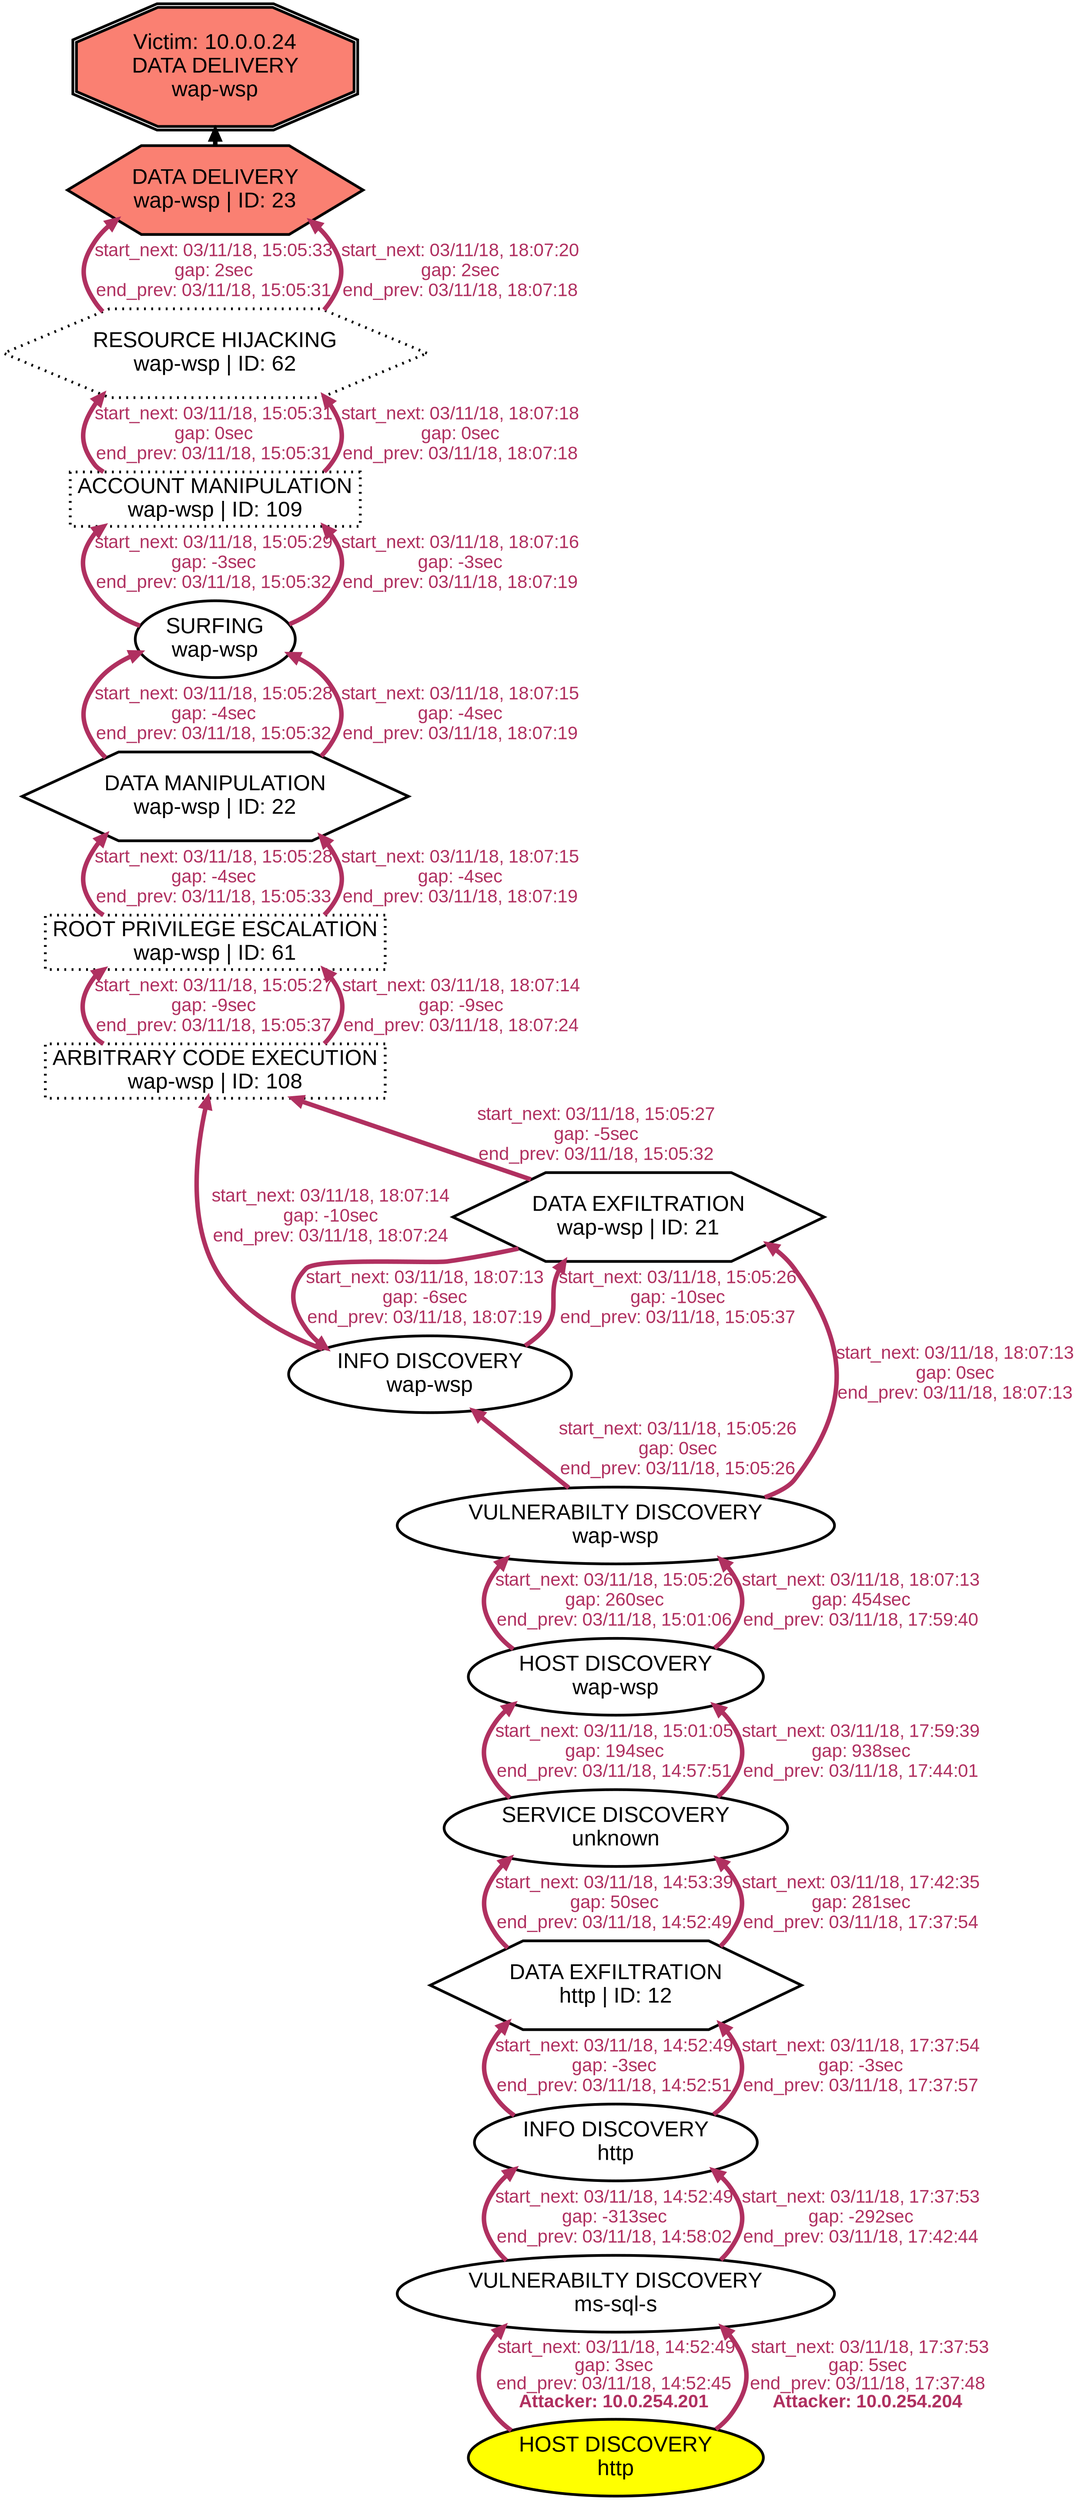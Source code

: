 digraph DATADELIVERYwapwsp {
rankdir="BT"; 
 graph [ nodesep="0.1", ranksep="0.02"] 
 node [ fontname=Arial, fontsize=24,penwidth=3]; 
 edge [ fontname=Arial, fontsize=20,penwidth=5 ];
"Victim: 10.0.0.24
DATA DELIVERY
wap-wsp" [shape=doubleoctagon, style=filled, fillcolor=salmon];
{ rank = max; "Victim: 10.0.0.24
DATA DELIVERY
wap-wsp"}
"DATA DELIVERY
wap-wsp | ID: 23" -> "Victim: 10.0.0.24
DATA DELIVERY
wap-wsp"
"DATA DELIVERY
wap-wsp | ID: 23" [style=filled, fillcolor= salmon]
{ rank=same; "DATA DELIVERY
wap-wsp | ID: 23"}
"HOST DISCOVERY
http" [style=filled, fillcolor= yellow]
"HOST DISCOVERY
http" -> "VULNERABILTY DISCOVERY
ms-sql-s" [ color=maroon] [label=<<font color="maroon"> start_next: 03/11/18, 14:52:49<br/>gap: 3sec<br/>end_prev: 03/11/18, 14:52:45</font><br/><font color="maroon"><b>Attacker: 10.0.254.201</b></font>>]
"VULNERABILTY DISCOVERY
ms-sql-s" -> "INFO DISCOVERY
http" [ label="start_next: 03/11/18, 14:52:49
gap: -313sec
end_prev: 03/11/18, 14:58:02"][ fontcolor="maroon" color=maroon]
"INFO DISCOVERY
http" -> "DATA EXFILTRATION
http | ID: 12" [ label="start_next: 03/11/18, 14:52:49
gap: -3sec
end_prev: 03/11/18, 14:52:51"][ fontcolor="maroon" color=maroon]
"DATA EXFILTRATION
http | ID: 12" -> "SERVICE DISCOVERY
unknown" [ label="start_next: 03/11/18, 14:53:39
gap: 50sec
end_prev: 03/11/18, 14:52:49"][ fontcolor="maroon" color=maroon]
"SERVICE DISCOVERY
unknown" -> "HOST DISCOVERY
wap-wsp" [ label="start_next: 03/11/18, 15:01:05
gap: 194sec
end_prev: 03/11/18, 14:57:51"][ fontcolor="maroon" color=maroon]
"HOST DISCOVERY
wap-wsp" -> "VULNERABILTY DISCOVERY
wap-wsp" [ label="start_next: 03/11/18, 15:05:26
gap: 260sec
end_prev: 03/11/18, 15:01:06"][ fontcolor="maroon" color=maroon]
"VULNERABILTY DISCOVERY
wap-wsp" -> "INFO DISCOVERY
wap-wsp" [ label="start_next: 03/11/18, 15:05:26
gap: 0sec
end_prev: 03/11/18, 15:05:26"][ fontcolor="maroon" color=maroon]
"INFO DISCOVERY
wap-wsp" -> "DATA EXFILTRATION
wap-wsp | ID: 21" [ label="start_next: 03/11/18, 15:05:26
gap: -10sec
end_prev: 03/11/18, 15:05:37"][ fontcolor="maroon" color=maroon]
"DATA EXFILTRATION
wap-wsp | ID: 21" -> "ARBITRARY CODE EXECUTION
wap-wsp | ID: 108" [ label="start_next: 03/11/18, 15:05:27
gap: -5sec
end_prev: 03/11/18, 15:05:32"][ fontcolor="maroon" color=maroon]
"ARBITRARY CODE EXECUTION
wap-wsp | ID: 108" -> "ROOT PRIVILEGE ESCALATION
wap-wsp | ID: 61" [ label="start_next: 03/11/18, 15:05:27
gap: -9sec
end_prev: 03/11/18, 15:05:37"][ fontcolor="maroon" color=maroon]
"ROOT PRIVILEGE ESCALATION
wap-wsp | ID: 61" -> "DATA MANIPULATION
wap-wsp | ID: 22" [ label="start_next: 03/11/18, 15:05:28
gap: -4sec
end_prev: 03/11/18, 15:05:33"][ fontcolor="maroon" color=maroon]
"DATA MANIPULATION
wap-wsp | ID: 22" -> "SURFING
wap-wsp" [ label="start_next: 03/11/18, 15:05:28
gap: -4sec
end_prev: 03/11/18, 15:05:32"][ fontcolor="maroon" color=maroon]
"SURFING
wap-wsp" -> "ACCOUNT MANIPULATION
wap-wsp | ID: 109" [ label="start_next: 03/11/18, 15:05:29
gap: -3sec
end_prev: 03/11/18, 15:05:32"][ fontcolor="maroon" color=maroon]
"ACCOUNT MANIPULATION
wap-wsp | ID: 109" -> "RESOURCE HIJACKING
wap-wsp | ID: 62" [ label="start_next: 03/11/18, 15:05:31
gap: 0sec
end_prev: 03/11/18, 15:05:31"][ fontcolor="maroon" color=maroon]
"RESOURCE HIJACKING
wap-wsp | ID: 62" -> "DATA DELIVERY
wap-wsp | ID: 23" [ label="start_next: 03/11/18, 15:05:33
gap: 2sec
end_prev: 03/11/18, 15:05:31"][ fontcolor="maroon" color=maroon]
"HOST DISCOVERY
http" [style=filled, fillcolor= yellow]
"HOST DISCOVERY
http" -> "VULNERABILTY DISCOVERY
ms-sql-s" [ color=maroon] [label=<<font color="maroon"> start_next: 03/11/18, 17:37:53<br/>gap: 5sec<br/>end_prev: 03/11/18, 17:37:48</font><br/><font color="maroon"><b>Attacker: 10.0.254.204</b></font>>]
"VULNERABILTY DISCOVERY
ms-sql-s" -> "INFO DISCOVERY
http" [ label="start_next: 03/11/18, 17:37:53
gap: -292sec
end_prev: 03/11/18, 17:42:44"][ fontcolor="maroon" color=maroon]
"INFO DISCOVERY
http" -> "DATA EXFILTRATION
http | ID: 12" [ label="start_next: 03/11/18, 17:37:54
gap: -3sec
end_prev: 03/11/18, 17:37:57"][ fontcolor="maroon" color=maroon]
"DATA EXFILTRATION
http | ID: 12" -> "SERVICE DISCOVERY
unknown" [ label="start_next: 03/11/18, 17:42:35
gap: 281sec
end_prev: 03/11/18, 17:37:54"][ fontcolor="maroon" color=maroon]
"SERVICE DISCOVERY
unknown" -> "HOST DISCOVERY
wap-wsp" [ label="start_next: 03/11/18, 17:59:39
gap: 938sec
end_prev: 03/11/18, 17:44:01"][ fontcolor="maroon" color=maroon]
"HOST DISCOVERY
wap-wsp" -> "VULNERABILTY DISCOVERY
wap-wsp" [ label="start_next: 03/11/18, 18:07:13
gap: 454sec
end_prev: 03/11/18, 17:59:40"][ fontcolor="maroon" color=maroon]
"VULNERABILTY DISCOVERY
wap-wsp" -> "DATA EXFILTRATION
wap-wsp | ID: 21" [ label="start_next: 03/11/18, 18:07:13
gap: 0sec
end_prev: 03/11/18, 18:07:13"][ fontcolor="maroon" color=maroon]
"DATA EXFILTRATION
wap-wsp | ID: 21" -> "INFO DISCOVERY
wap-wsp" [ label="start_next: 03/11/18, 18:07:13
gap: -6sec
end_prev: 03/11/18, 18:07:19"][ fontcolor="maroon" color=maroon]
"INFO DISCOVERY
wap-wsp" -> "ARBITRARY CODE EXECUTION
wap-wsp | ID: 108" [ label="start_next: 03/11/18, 18:07:14
gap: -10sec
end_prev: 03/11/18, 18:07:24"][ fontcolor="maroon" color=maroon]
"ARBITRARY CODE EXECUTION
wap-wsp | ID: 108" -> "ROOT PRIVILEGE ESCALATION
wap-wsp | ID: 61" [ label="start_next: 03/11/18, 18:07:14
gap: -9sec
end_prev: 03/11/18, 18:07:24"][ fontcolor="maroon" color=maroon]
"ROOT PRIVILEGE ESCALATION
wap-wsp | ID: 61" -> "DATA MANIPULATION
wap-wsp | ID: 22" [ label="start_next: 03/11/18, 18:07:15
gap: -4sec
end_prev: 03/11/18, 18:07:19"][ fontcolor="maroon" color=maroon]
"DATA MANIPULATION
wap-wsp | ID: 22" -> "SURFING
wap-wsp" [ label="start_next: 03/11/18, 18:07:15
gap: -4sec
end_prev: 03/11/18, 18:07:19"][ fontcolor="maroon" color=maroon]
"SURFING
wap-wsp" -> "ACCOUNT MANIPULATION
wap-wsp | ID: 109" [ label="start_next: 03/11/18, 18:07:16
gap: -3sec
end_prev: 03/11/18, 18:07:19"][ fontcolor="maroon" color=maroon]
"ACCOUNT MANIPULATION
wap-wsp | ID: 109" -> "RESOURCE HIJACKING
wap-wsp | ID: 62" [ label="start_next: 03/11/18, 18:07:18
gap: 0sec
end_prev: 03/11/18, 18:07:18"][ fontcolor="maroon" color=maroon]
"RESOURCE HIJACKING
wap-wsp | ID: 62" -> "DATA DELIVERY
wap-wsp | ID: 23" [ label="start_next: 03/11/18, 18:07:20
gap: 2sec
end_prev: 03/11/18, 18:07:18"][ fontcolor="maroon" color=maroon]
"HOST DISCOVERY
http" [shape=oval]
"HOST DISCOVERY
http" [tooltip="ET SCAN Possible Nmap User-Agent Observed
ET SCAN Nmap Scripting Engine User-Agent Detected (Nmap Scripting Engine)"]
"VULNERABILTY DISCOVERY
ms-sql-s" [shape=oval]
"VULNERABILTY DISCOVERY
ms-sql-s" [tooltip="ET SCAN Suspicious inbound to Oracle SQL port 1521
ET SCAN Suspicious inbound to MSSQL port 1433
ET SCAN Suspicious inbound to mySQL port 3306
ET SCAN Nikto Web App Scan in Progress
ET SCAN Suspicious inbound to PostgreSQL port 5432
ET SCAN Suspicious inbound to mSQL port 4333"]
"INFO DISCOVERY
http" [shape=oval]
"INFO DISCOVERY
http" [tooltip="GPL EXPLOIT .cnf access
GPL WEB_SERVER iisadmin access
GPL WEB_SERVER .htpasswd access
GPL WEB_SERVER printenv access
GPL WEB_SERVER .htaccess access
ET POLICY Proxy TRACE Request - inbound
GPL WEB_SERVER /~root access
GPL EXPLOIT .htr access"]
"DATA EXFILTRATION
http | ID: 12" [shape=hexagon]
"DATA EXFILTRATION
http | ID: 12" [tooltip="GPL EXPLOIT ISAPI .ida access
GPL EXPLOIT ISAPI .idq access"]
"SERVICE DISCOVERY
unknown" [shape=oval]
"SERVICE DISCOVERY
unknown" [tooltip="ET SCAN Potential VNC Scan 5800-5820
ET SCAN Potential VNC Scan 5900-5920
ET SCAN Potential SSH Scan
ET SCAN NMAP OS Detection Probe"]
"HOST DISCOVERY
wap-wsp" [shape=oval]
"HOST DISCOVERY
wap-wsp" [tooltip="ET SCAN Possible Nmap User-Agent Observed
ET SCAN Nmap Scripting Engine User-Agent Detected (Nmap Scripting Engine)"]
"VULNERABILTY DISCOVERY
wap-wsp" [shape=oval]
"VULNERABILTY DISCOVERY
wap-wsp" [tooltip="ET SCAN Nikto Web App Scan in Progress"]
"INFO DISCOVERY
wap-wsp" [shape=oval]
"INFO DISCOVERY
wap-wsp" [tooltip="GPL WEB_SERVER iisadmin access
GPL WEB_SERVER printenv access
GPL WEB_SERVER author.exe access
ET WEB_SERVER PHP Easteregg Information-Disclosure (phpinfo)
GPL WEB_SERVER globals.pl access
GPL WEB_SERVER viewcode access
GPL EXPLOIT ISAPI .idq attempt
ET POLICY Proxy TRACE Request - inbound
GPL WEB_SERVER /~root access
GPL WEB_SERVER service.pwd
ET WEB_SERVER PHP REQUEST SuperGlobal in URI
GPL WEB_SERVER services.cnf access
GPL EXPLOIT unicode directory traversal attempt
GPL EXPLOIT .htr access
GPL EXPLOIT .cnf access
ET WEB_SERVER PHP SERVER SuperGlobal in URI
GPL WEB_SERVER .htaccess access
GPL WEB_SERVER authors.pwd access
GPL EXPLOIT iisadmpwd attempt
GPL WEB_SERVER global.asa access
GPL EXPLOIT fpcount access
GPL WEB_SERVER .htpasswd access
ET WEB_SERVER PHP SESSION SuperGlobal in URI
GPL WEB_SERVER writeto.cnf access
GPL EXPLOIT iissamples access
ET WEB_SERVER PHP ENV SuperGlobal in URI
GPL WEB_SERVER service.cnf access"]
"DATA EXFILTRATION
wap-wsp | ID: 21" [shape=hexagon]
"DATA EXFILTRATION
wap-wsp | ID: 21" [tooltip="GPL EXPLOIT ISAPI .ida access
ET WEB_SERVER /system32/ in Uri - Possible Protected Directory Access Attempt
GPL WEB_SERVER Tomcat server snoop access
GPL EXPLOIT /msadc/samples/ access
ET WEB_SPECIFIC_APPS PHP-CGI query string parameter vulnerability
GPL EXPLOIT ISAPI .idq access
ET WEB_SERVER /etc/shadow Detected in URI"]
"ARBITRARY CODE EXECUTION
wap-wsp | ID: 108" [style="dotted", shape=box]
"ARBITRARY CODE EXECUTION
wap-wsp | ID: 108" [tooltip="ET WEB_SPECIFIC_APPS WEB-PHP RCE PHPBB 2004-1315
ET WEB_SPECIFIC_APPS Golem Gaming Portal root_path Parameter Remote File inclusion Attempt
ET WEB_SERVER Exploit Suspected PHP Injection Attack (cmd=)
ET WEB_SERVER Possible CVE-2014-6271 Attempt in Headers
ET CURRENT_EVENTS QNAP Shellshock CVE-2014-6271
ET WEB_SPECIFIC_APPS BASE base_stat_common.php remote file include"]
"ROOT PRIVILEGE ESCALATION
wap-wsp | ID: 61" [style="dotted", shape=box]
"ROOT PRIVILEGE ESCALATION
wap-wsp | ID: 61" [tooltip="GPL EXPLOIT CodeRed v2 root.exe access
ET WEB_SERVER ColdFusion administrator access
ETPRO WEB_SPECIFIC_APPS ipTIME firmware < 9.58 RCE
GPL EXPLOIT administrators.pwd access"]
"DATA MANIPULATION
wap-wsp | ID: 22" [shape=hexagon]
"DATA MANIPULATION
wap-wsp | ID: 22" [tooltip="ET WEB_SERVER Possible SQL Injection Attempt UNION SELECT
ET WEB_SERVER Possible SQL Injection Attempt SELECT FROM"]
"SURFING
wap-wsp" [shape=oval]
"SURFING
wap-wsp" [tooltip="ET WEB_SERVER WEB-PHP phpinfo access"]
"ACCOUNT MANIPULATION
wap-wsp | ID: 109" [style="dotted", shape=box]
"ACCOUNT MANIPULATION
wap-wsp | ID: 109" [tooltip="GPL EXPLOIT /iisadmpwd/aexp2.htr access
ET WEB_SERVER SELECT USER SQL Injection Attempt in URI"]
"RESOURCE HIJACKING
wap-wsp | ID: 62" [style="dotted", shape=hexagon]
"RESOURCE HIJACKING
wap-wsp | ID: 62" [tooltip="GPL WEB_SERVER Oracle Java Process Manager access"]
"DATA DELIVERY
wap-wsp | ID: 23" [shape=hexagon]
"DATA DELIVERY
wap-wsp | ID: 23" [tooltip="ET WEB_SPECIFIC_APPS Possible OpenSiteAdmin pageHeader.php Remote File Inclusion Attempt
ET WEB_SPECIFIC_APPS SAPID get_infochannel.inc.php Remote File inclusion Attempt"]
}
